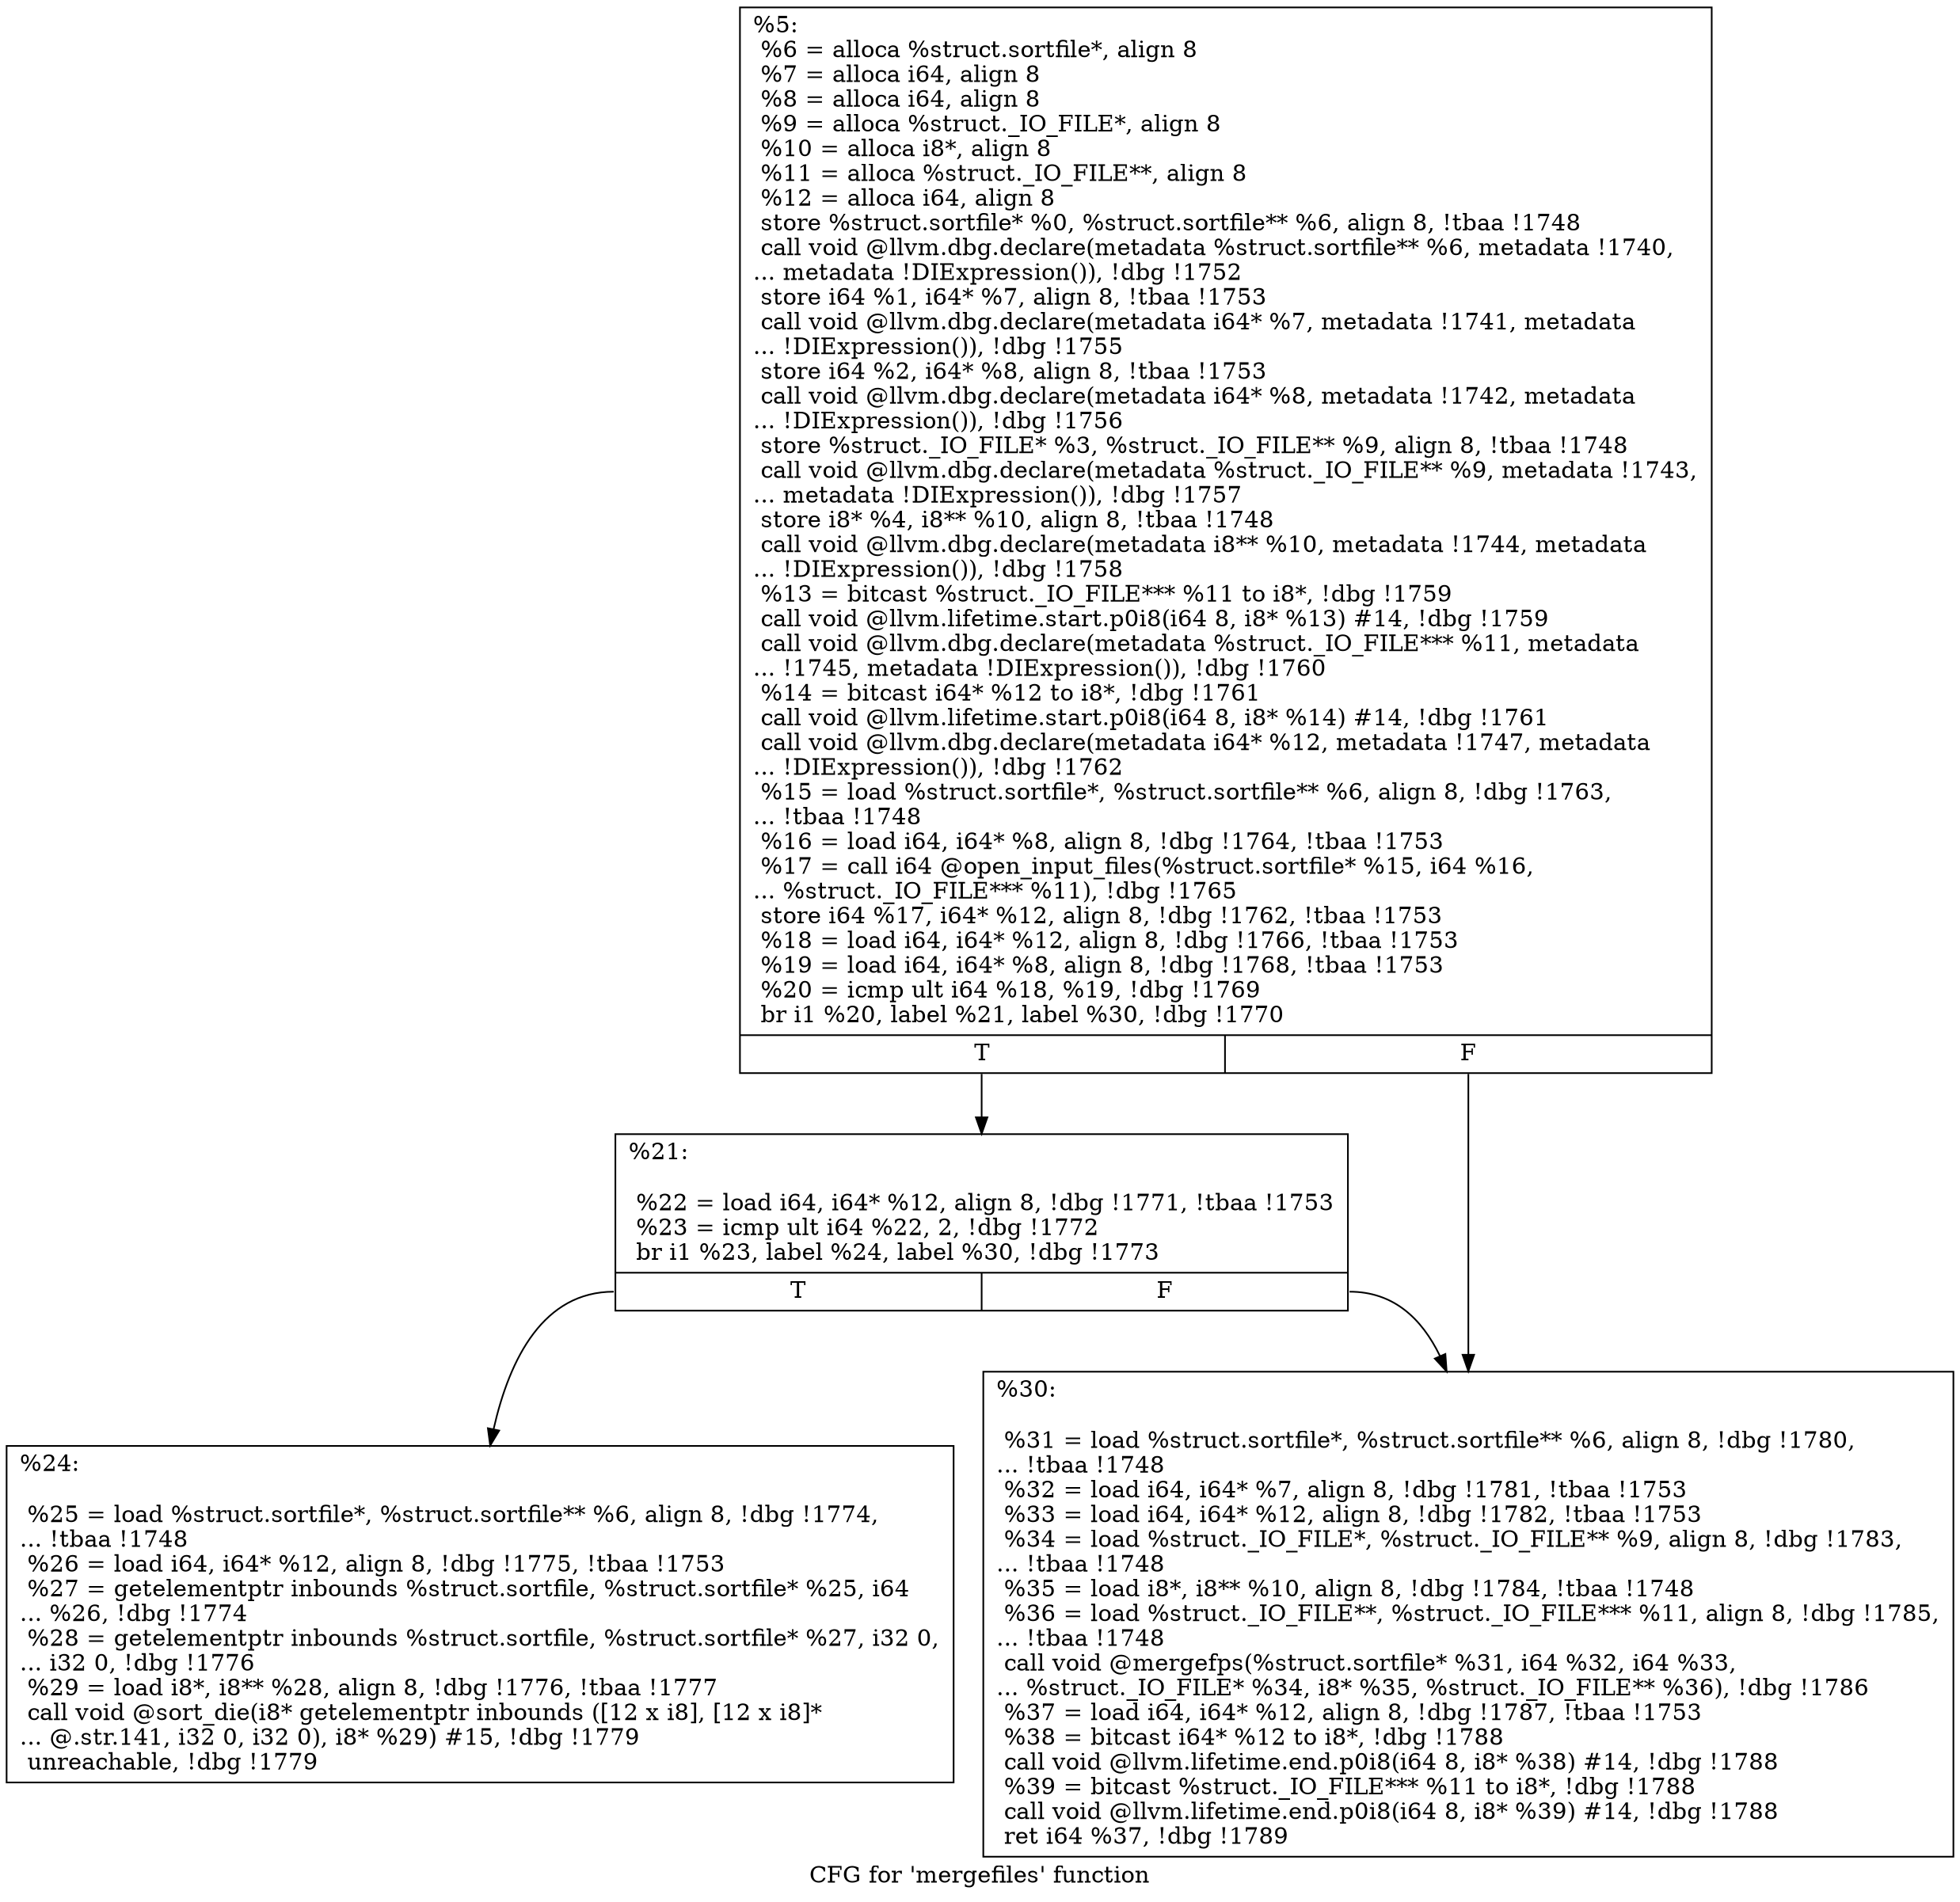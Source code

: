 digraph "CFG for 'mergefiles' function" {
	label="CFG for 'mergefiles' function";

	Node0x1ff4c10 [shape=record,label="{%5:\l  %6 = alloca %struct.sortfile*, align 8\l  %7 = alloca i64, align 8\l  %8 = alloca i64, align 8\l  %9 = alloca %struct._IO_FILE*, align 8\l  %10 = alloca i8*, align 8\l  %11 = alloca %struct._IO_FILE**, align 8\l  %12 = alloca i64, align 8\l  store %struct.sortfile* %0, %struct.sortfile** %6, align 8, !tbaa !1748\l  call void @llvm.dbg.declare(metadata %struct.sortfile** %6, metadata !1740,\l... metadata !DIExpression()), !dbg !1752\l  store i64 %1, i64* %7, align 8, !tbaa !1753\l  call void @llvm.dbg.declare(metadata i64* %7, metadata !1741, metadata\l... !DIExpression()), !dbg !1755\l  store i64 %2, i64* %8, align 8, !tbaa !1753\l  call void @llvm.dbg.declare(metadata i64* %8, metadata !1742, metadata\l... !DIExpression()), !dbg !1756\l  store %struct._IO_FILE* %3, %struct._IO_FILE** %9, align 8, !tbaa !1748\l  call void @llvm.dbg.declare(metadata %struct._IO_FILE** %9, metadata !1743,\l... metadata !DIExpression()), !dbg !1757\l  store i8* %4, i8** %10, align 8, !tbaa !1748\l  call void @llvm.dbg.declare(metadata i8** %10, metadata !1744, metadata\l... !DIExpression()), !dbg !1758\l  %13 = bitcast %struct._IO_FILE*** %11 to i8*, !dbg !1759\l  call void @llvm.lifetime.start.p0i8(i64 8, i8* %13) #14, !dbg !1759\l  call void @llvm.dbg.declare(metadata %struct._IO_FILE*** %11, metadata\l... !1745, metadata !DIExpression()), !dbg !1760\l  %14 = bitcast i64* %12 to i8*, !dbg !1761\l  call void @llvm.lifetime.start.p0i8(i64 8, i8* %14) #14, !dbg !1761\l  call void @llvm.dbg.declare(metadata i64* %12, metadata !1747, metadata\l... !DIExpression()), !dbg !1762\l  %15 = load %struct.sortfile*, %struct.sortfile** %6, align 8, !dbg !1763,\l... !tbaa !1748\l  %16 = load i64, i64* %8, align 8, !dbg !1764, !tbaa !1753\l  %17 = call i64 @open_input_files(%struct.sortfile* %15, i64 %16,\l... %struct._IO_FILE*** %11), !dbg !1765\l  store i64 %17, i64* %12, align 8, !dbg !1762, !tbaa !1753\l  %18 = load i64, i64* %12, align 8, !dbg !1766, !tbaa !1753\l  %19 = load i64, i64* %8, align 8, !dbg !1768, !tbaa !1753\l  %20 = icmp ult i64 %18, %19, !dbg !1769\l  br i1 %20, label %21, label %30, !dbg !1770\l|{<s0>T|<s1>F}}"];
	Node0x1ff4c10:s0 -> Node0x1ff4d60;
	Node0x1ff4c10:s1 -> Node0x1ff4e00;
	Node0x1ff4d60 [shape=record,label="{%21:\l\l  %22 = load i64, i64* %12, align 8, !dbg !1771, !tbaa !1753\l  %23 = icmp ult i64 %22, 2, !dbg !1772\l  br i1 %23, label %24, label %30, !dbg !1773\l|{<s0>T|<s1>F}}"];
	Node0x1ff4d60:s0 -> Node0x1ff4db0;
	Node0x1ff4d60:s1 -> Node0x1ff4e00;
	Node0x1ff4db0 [shape=record,label="{%24:\l\l  %25 = load %struct.sortfile*, %struct.sortfile** %6, align 8, !dbg !1774,\l... !tbaa !1748\l  %26 = load i64, i64* %12, align 8, !dbg !1775, !tbaa !1753\l  %27 = getelementptr inbounds %struct.sortfile, %struct.sortfile* %25, i64\l... %26, !dbg !1774\l  %28 = getelementptr inbounds %struct.sortfile, %struct.sortfile* %27, i32 0,\l... i32 0, !dbg !1776\l  %29 = load i8*, i8** %28, align 8, !dbg !1776, !tbaa !1777\l  call void @sort_die(i8* getelementptr inbounds ([12 x i8], [12 x i8]*\l... @.str.141, i32 0, i32 0), i8* %29) #15, !dbg !1779\l  unreachable, !dbg !1779\l}"];
	Node0x1ff4e00 [shape=record,label="{%30:\l\l  %31 = load %struct.sortfile*, %struct.sortfile** %6, align 8, !dbg !1780,\l... !tbaa !1748\l  %32 = load i64, i64* %7, align 8, !dbg !1781, !tbaa !1753\l  %33 = load i64, i64* %12, align 8, !dbg !1782, !tbaa !1753\l  %34 = load %struct._IO_FILE*, %struct._IO_FILE** %9, align 8, !dbg !1783,\l... !tbaa !1748\l  %35 = load i8*, i8** %10, align 8, !dbg !1784, !tbaa !1748\l  %36 = load %struct._IO_FILE**, %struct._IO_FILE*** %11, align 8, !dbg !1785,\l... !tbaa !1748\l  call void @mergefps(%struct.sortfile* %31, i64 %32, i64 %33,\l... %struct._IO_FILE* %34, i8* %35, %struct._IO_FILE** %36), !dbg !1786\l  %37 = load i64, i64* %12, align 8, !dbg !1787, !tbaa !1753\l  %38 = bitcast i64* %12 to i8*, !dbg !1788\l  call void @llvm.lifetime.end.p0i8(i64 8, i8* %38) #14, !dbg !1788\l  %39 = bitcast %struct._IO_FILE*** %11 to i8*, !dbg !1788\l  call void @llvm.lifetime.end.p0i8(i64 8, i8* %39) #14, !dbg !1788\l  ret i64 %37, !dbg !1789\l}"];
}
